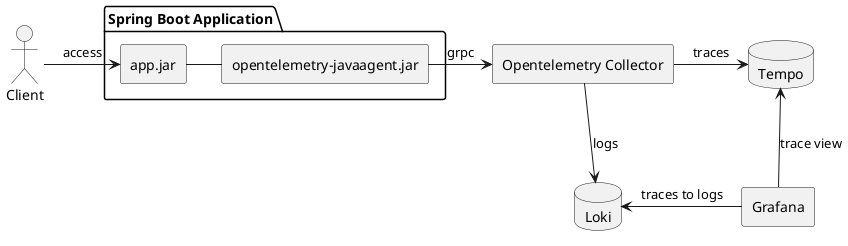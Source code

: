 @startuml architecture

actor "Client" as c

package "Spring Boot Application" {
    agent "app.jar" as ap
    agent "opentelemetry-javaagent.jar" as otlpjapp
}

agent "Grafana" as gf
agent "Opentelemetry Collector" as oc
database "Tempo" as tp
database "Loki" as loki

c -right-> ap : access
ap -right- otlpjapp
otlpjapp -right-> oc : grpc
oc -> tp : traces
oc --> loki : logs
tp <- gf : trace view
loki <- gf : traces to logs

@enduml